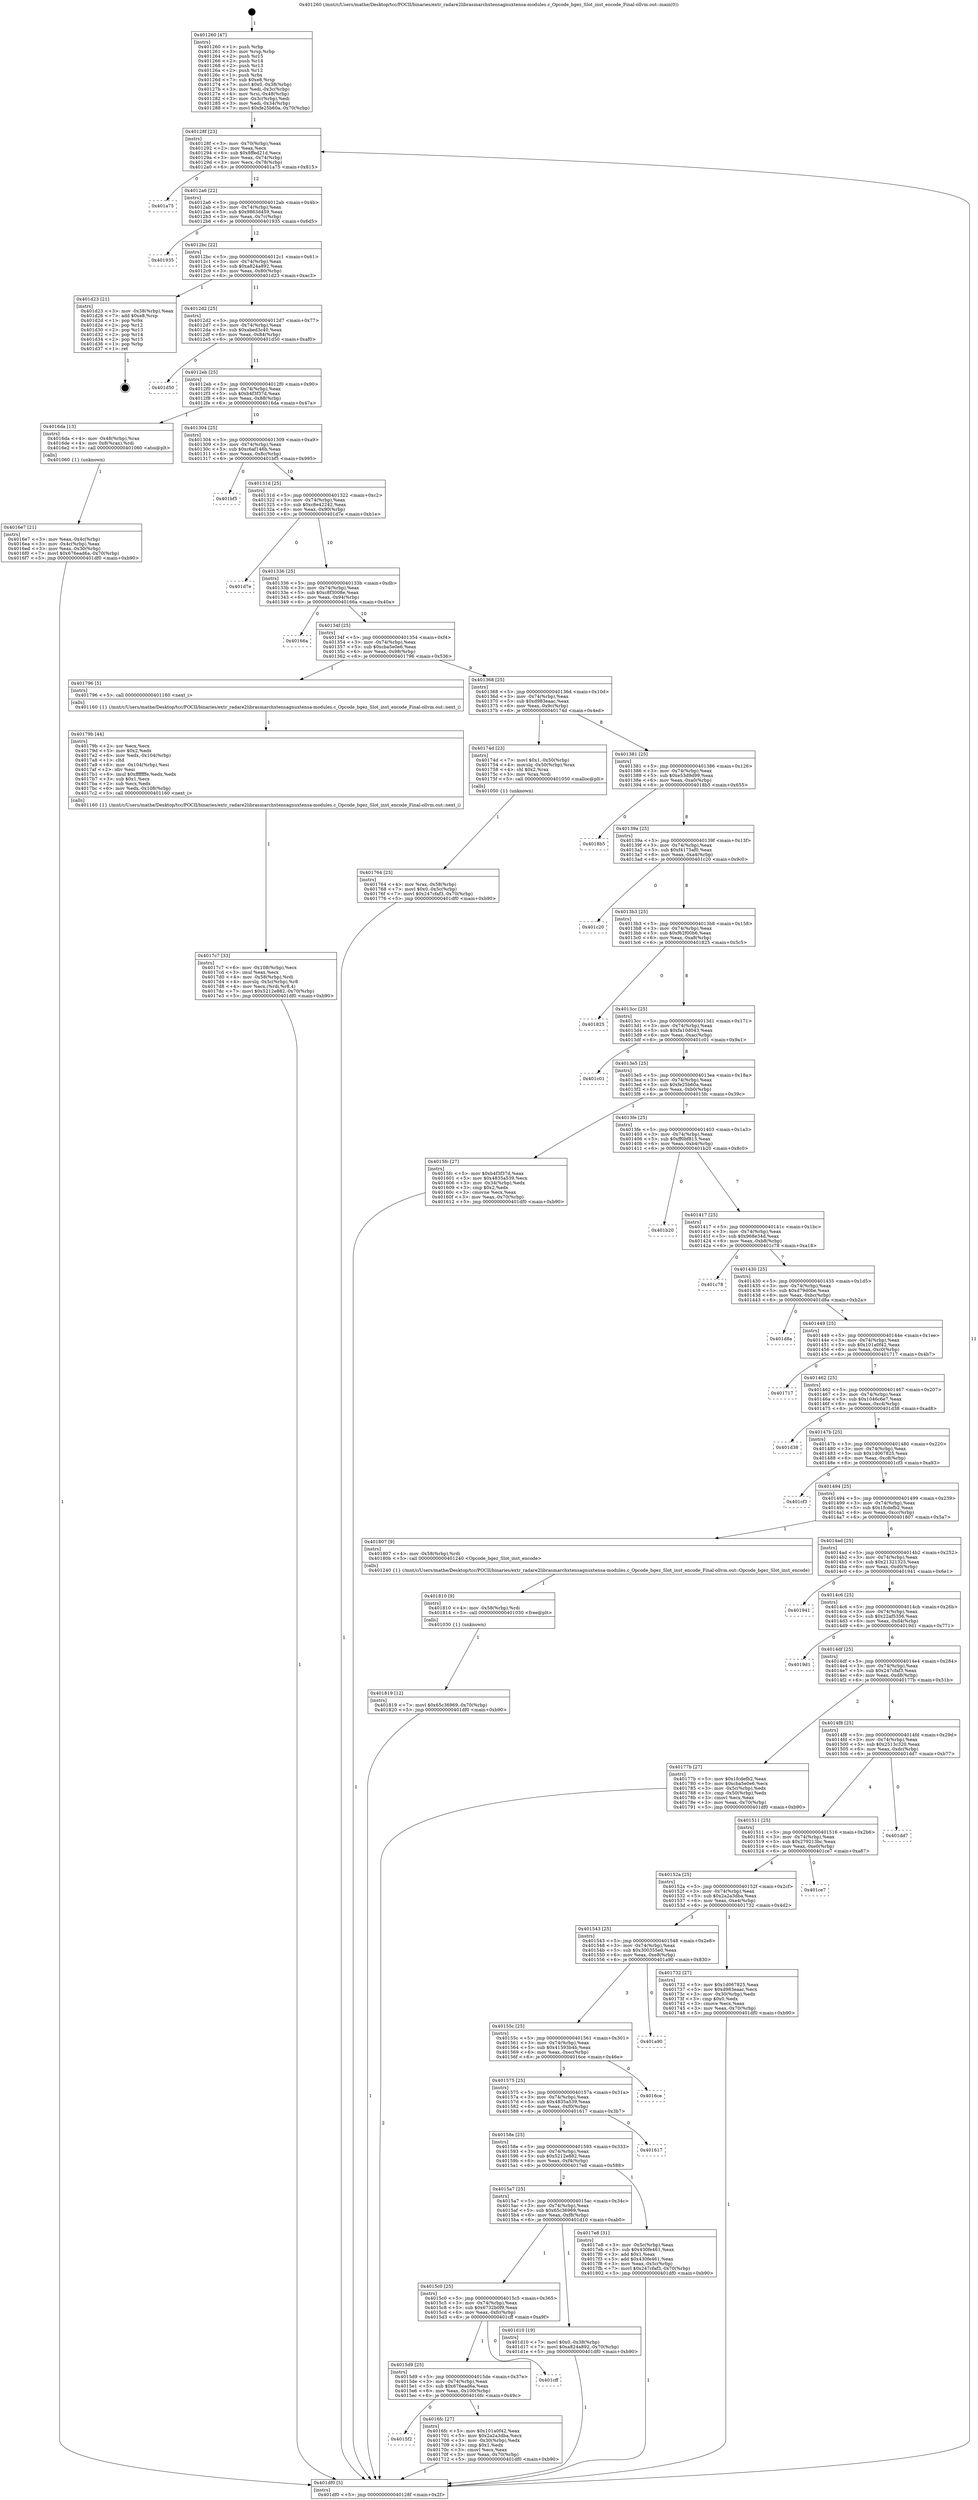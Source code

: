 digraph "0x401260" {
  label = "0x401260 (/mnt/c/Users/mathe/Desktop/tcc/POCII/binaries/extr_radare2librasmarchxtensagnuxtensa-modules.c_Opcode_bgez_Slot_inst_encode_Final-ollvm.out::main(0))"
  labelloc = "t"
  node[shape=record]

  Entry [label="",width=0.3,height=0.3,shape=circle,fillcolor=black,style=filled]
  "0x40128f" [label="{
     0x40128f [23]\l
     | [instrs]\l
     &nbsp;&nbsp;0x40128f \<+3\>: mov -0x70(%rbp),%eax\l
     &nbsp;&nbsp;0x401292 \<+2\>: mov %eax,%ecx\l
     &nbsp;&nbsp;0x401294 \<+6\>: sub $0x8ffed21d,%ecx\l
     &nbsp;&nbsp;0x40129a \<+3\>: mov %eax,-0x74(%rbp)\l
     &nbsp;&nbsp;0x40129d \<+3\>: mov %ecx,-0x78(%rbp)\l
     &nbsp;&nbsp;0x4012a0 \<+6\>: je 0000000000401a75 \<main+0x815\>\l
  }"]
  "0x401a75" [label="{
     0x401a75\l
  }", style=dashed]
  "0x4012a6" [label="{
     0x4012a6 [22]\l
     | [instrs]\l
     &nbsp;&nbsp;0x4012a6 \<+5\>: jmp 00000000004012ab \<main+0x4b\>\l
     &nbsp;&nbsp;0x4012ab \<+3\>: mov -0x74(%rbp),%eax\l
     &nbsp;&nbsp;0x4012ae \<+5\>: sub $0x9863d459,%eax\l
     &nbsp;&nbsp;0x4012b3 \<+3\>: mov %eax,-0x7c(%rbp)\l
     &nbsp;&nbsp;0x4012b6 \<+6\>: je 0000000000401935 \<main+0x6d5\>\l
  }"]
  Exit [label="",width=0.3,height=0.3,shape=circle,fillcolor=black,style=filled,peripheries=2]
  "0x401935" [label="{
     0x401935\l
  }", style=dashed]
  "0x4012bc" [label="{
     0x4012bc [22]\l
     | [instrs]\l
     &nbsp;&nbsp;0x4012bc \<+5\>: jmp 00000000004012c1 \<main+0x61\>\l
     &nbsp;&nbsp;0x4012c1 \<+3\>: mov -0x74(%rbp),%eax\l
     &nbsp;&nbsp;0x4012c4 \<+5\>: sub $0xa824a892,%eax\l
     &nbsp;&nbsp;0x4012c9 \<+3\>: mov %eax,-0x80(%rbp)\l
     &nbsp;&nbsp;0x4012cc \<+6\>: je 0000000000401d23 \<main+0xac3\>\l
  }"]
  "0x401819" [label="{
     0x401819 [12]\l
     | [instrs]\l
     &nbsp;&nbsp;0x401819 \<+7\>: movl $0x65c36969,-0x70(%rbp)\l
     &nbsp;&nbsp;0x401820 \<+5\>: jmp 0000000000401df0 \<main+0xb90\>\l
  }"]
  "0x401d23" [label="{
     0x401d23 [21]\l
     | [instrs]\l
     &nbsp;&nbsp;0x401d23 \<+3\>: mov -0x38(%rbp),%eax\l
     &nbsp;&nbsp;0x401d26 \<+7\>: add $0xe8,%rsp\l
     &nbsp;&nbsp;0x401d2d \<+1\>: pop %rbx\l
     &nbsp;&nbsp;0x401d2e \<+2\>: pop %r12\l
     &nbsp;&nbsp;0x401d30 \<+2\>: pop %r13\l
     &nbsp;&nbsp;0x401d32 \<+2\>: pop %r14\l
     &nbsp;&nbsp;0x401d34 \<+2\>: pop %r15\l
     &nbsp;&nbsp;0x401d36 \<+1\>: pop %rbp\l
     &nbsp;&nbsp;0x401d37 \<+1\>: ret\l
  }"]
  "0x4012d2" [label="{
     0x4012d2 [25]\l
     | [instrs]\l
     &nbsp;&nbsp;0x4012d2 \<+5\>: jmp 00000000004012d7 \<main+0x77\>\l
     &nbsp;&nbsp;0x4012d7 \<+3\>: mov -0x74(%rbp),%eax\l
     &nbsp;&nbsp;0x4012da \<+5\>: sub $0xabed3c40,%eax\l
     &nbsp;&nbsp;0x4012df \<+6\>: mov %eax,-0x84(%rbp)\l
     &nbsp;&nbsp;0x4012e5 \<+6\>: je 0000000000401d50 \<main+0xaf0\>\l
  }"]
  "0x401810" [label="{
     0x401810 [9]\l
     | [instrs]\l
     &nbsp;&nbsp;0x401810 \<+4\>: mov -0x58(%rbp),%rdi\l
     &nbsp;&nbsp;0x401814 \<+5\>: call 0000000000401030 \<free@plt\>\l
     | [calls]\l
     &nbsp;&nbsp;0x401030 \{1\} (unknown)\l
  }"]
  "0x401d50" [label="{
     0x401d50\l
  }", style=dashed]
  "0x4012eb" [label="{
     0x4012eb [25]\l
     | [instrs]\l
     &nbsp;&nbsp;0x4012eb \<+5\>: jmp 00000000004012f0 \<main+0x90\>\l
     &nbsp;&nbsp;0x4012f0 \<+3\>: mov -0x74(%rbp),%eax\l
     &nbsp;&nbsp;0x4012f3 \<+5\>: sub $0xb4f3f37d,%eax\l
     &nbsp;&nbsp;0x4012f8 \<+6\>: mov %eax,-0x88(%rbp)\l
     &nbsp;&nbsp;0x4012fe \<+6\>: je 00000000004016da \<main+0x47a\>\l
  }"]
  "0x4017c7" [label="{
     0x4017c7 [33]\l
     | [instrs]\l
     &nbsp;&nbsp;0x4017c7 \<+6\>: mov -0x108(%rbp),%ecx\l
     &nbsp;&nbsp;0x4017cd \<+3\>: imul %eax,%ecx\l
     &nbsp;&nbsp;0x4017d0 \<+4\>: mov -0x58(%rbp),%rdi\l
     &nbsp;&nbsp;0x4017d4 \<+4\>: movslq -0x5c(%rbp),%r8\l
     &nbsp;&nbsp;0x4017d8 \<+4\>: mov %ecx,(%rdi,%r8,4)\l
     &nbsp;&nbsp;0x4017dc \<+7\>: movl $0x5212e882,-0x70(%rbp)\l
     &nbsp;&nbsp;0x4017e3 \<+5\>: jmp 0000000000401df0 \<main+0xb90\>\l
  }"]
  "0x4016da" [label="{
     0x4016da [13]\l
     | [instrs]\l
     &nbsp;&nbsp;0x4016da \<+4\>: mov -0x48(%rbp),%rax\l
     &nbsp;&nbsp;0x4016de \<+4\>: mov 0x8(%rax),%rdi\l
     &nbsp;&nbsp;0x4016e2 \<+5\>: call 0000000000401060 \<atoi@plt\>\l
     | [calls]\l
     &nbsp;&nbsp;0x401060 \{1\} (unknown)\l
  }"]
  "0x401304" [label="{
     0x401304 [25]\l
     | [instrs]\l
     &nbsp;&nbsp;0x401304 \<+5\>: jmp 0000000000401309 \<main+0xa9\>\l
     &nbsp;&nbsp;0x401309 \<+3\>: mov -0x74(%rbp),%eax\l
     &nbsp;&nbsp;0x40130c \<+5\>: sub $0xc6af146b,%eax\l
     &nbsp;&nbsp;0x401311 \<+6\>: mov %eax,-0x8c(%rbp)\l
     &nbsp;&nbsp;0x401317 \<+6\>: je 0000000000401bf5 \<main+0x995\>\l
  }"]
  "0x40179b" [label="{
     0x40179b [44]\l
     | [instrs]\l
     &nbsp;&nbsp;0x40179b \<+2\>: xor %ecx,%ecx\l
     &nbsp;&nbsp;0x40179d \<+5\>: mov $0x2,%edx\l
     &nbsp;&nbsp;0x4017a2 \<+6\>: mov %edx,-0x104(%rbp)\l
     &nbsp;&nbsp;0x4017a8 \<+1\>: cltd\l
     &nbsp;&nbsp;0x4017a9 \<+6\>: mov -0x104(%rbp),%esi\l
     &nbsp;&nbsp;0x4017af \<+2\>: idiv %esi\l
     &nbsp;&nbsp;0x4017b1 \<+6\>: imul $0xfffffffe,%edx,%edx\l
     &nbsp;&nbsp;0x4017b7 \<+3\>: sub $0x1,%ecx\l
     &nbsp;&nbsp;0x4017ba \<+2\>: sub %ecx,%edx\l
     &nbsp;&nbsp;0x4017bc \<+6\>: mov %edx,-0x108(%rbp)\l
     &nbsp;&nbsp;0x4017c2 \<+5\>: call 0000000000401160 \<next_i\>\l
     | [calls]\l
     &nbsp;&nbsp;0x401160 \{1\} (/mnt/c/Users/mathe/Desktop/tcc/POCII/binaries/extr_radare2librasmarchxtensagnuxtensa-modules.c_Opcode_bgez_Slot_inst_encode_Final-ollvm.out::next_i)\l
  }"]
  "0x401bf5" [label="{
     0x401bf5\l
  }", style=dashed]
  "0x40131d" [label="{
     0x40131d [25]\l
     | [instrs]\l
     &nbsp;&nbsp;0x40131d \<+5\>: jmp 0000000000401322 \<main+0xc2\>\l
     &nbsp;&nbsp;0x401322 \<+3\>: mov -0x74(%rbp),%eax\l
     &nbsp;&nbsp;0x401325 \<+5\>: sub $0xc8e42242,%eax\l
     &nbsp;&nbsp;0x40132a \<+6\>: mov %eax,-0x90(%rbp)\l
     &nbsp;&nbsp;0x401330 \<+6\>: je 0000000000401d7e \<main+0xb1e\>\l
  }"]
  "0x401764" [label="{
     0x401764 [23]\l
     | [instrs]\l
     &nbsp;&nbsp;0x401764 \<+4\>: mov %rax,-0x58(%rbp)\l
     &nbsp;&nbsp;0x401768 \<+7\>: movl $0x0,-0x5c(%rbp)\l
     &nbsp;&nbsp;0x40176f \<+7\>: movl $0x247cfaf3,-0x70(%rbp)\l
     &nbsp;&nbsp;0x401776 \<+5\>: jmp 0000000000401df0 \<main+0xb90\>\l
  }"]
  "0x401d7e" [label="{
     0x401d7e\l
  }", style=dashed]
  "0x401336" [label="{
     0x401336 [25]\l
     | [instrs]\l
     &nbsp;&nbsp;0x401336 \<+5\>: jmp 000000000040133b \<main+0xdb\>\l
     &nbsp;&nbsp;0x40133b \<+3\>: mov -0x74(%rbp),%eax\l
     &nbsp;&nbsp;0x40133e \<+5\>: sub $0xc8f3008e,%eax\l
     &nbsp;&nbsp;0x401343 \<+6\>: mov %eax,-0x94(%rbp)\l
     &nbsp;&nbsp;0x401349 \<+6\>: je 000000000040166a \<main+0x40a\>\l
  }"]
  "0x4015f2" [label="{
     0x4015f2\l
  }", style=dashed]
  "0x40166a" [label="{
     0x40166a\l
  }", style=dashed]
  "0x40134f" [label="{
     0x40134f [25]\l
     | [instrs]\l
     &nbsp;&nbsp;0x40134f \<+5\>: jmp 0000000000401354 \<main+0xf4\>\l
     &nbsp;&nbsp;0x401354 \<+3\>: mov -0x74(%rbp),%eax\l
     &nbsp;&nbsp;0x401357 \<+5\>: sub $0xcba5e0e6,%eax\l
     &nbsp;&nbsp;0x40135c \<+6\>: mov %eax,-0x98(%rbp)\l
     &nbsp;&nbsp;0x401362 \<+6\>: je 0000000000401796 \<main+0x536\>\l
  }"]
  "0x4016fc" [label="{
     0x4016fc [27]\l
     | [instrs]\l
     &nbsp;&nbsp;0x4016fc \<+5\>: mov $0x101a0f42,%eax\l
     &nbsp;&nbsp;0x401701 \<+5\>: mov $0x2a2a3dba,%ecx\l
     &nbsp;&nbsp;0x401706 \<+3\>: mov -0x30(%rbp),%edx\l
     &nbsp;&nbsp;0x401709 \<+3\>: cmp $0x1,%edx\l
     &nbsp;&nbsp;0x40170c \<+3\>: cmovl %ecx,%eax\l
     &nbsp;&nbsp;0x40170f \<+3\>: mov %eax,-0x70(%rbp)\l
     &nbsp;&nbsp;0x401712 \<+5\>: jmp 0000000000401df0 \<main+0xb90\>\l
  }"]
  "0x401796" [label="{
     0x401796 [5]\l
     | [instrs]\l
     &nbsp;&nbsp;0x401796 \<+5\>: call 0000000000401160 \<next_i\>\l
     | [calls]\l
     &nbsp;&nbsp;0x401160 \{1\} (/mnt/c/Users/mathe/Desktop/tcc/POCII/binaries/extr_radare2librasmarchxtensagnuxtensa-modules.c_Opcode_bgez_Slot_inst_encode_Final-ollvm.out::next_i)\l
  }"]
  "0x401368" [label="{
     0x401368 [25]\l
     | [instrs]\l
     &nbsp;&nbsp;0x401368 \<+5\>: jmp 000000000040136d \<main+0x10d\>\l
     &nbsp;&nbsp;0x40136d \<+3\>: mov -0x74(%rbp),%eax\l
     &nbsp;&nbsp;0x401370 \<+5\>: sub $0xd983eaac,%eax\l
     &nbsp;&nbsp;0x401375 \<+6\>: mov %eax,-0x9c(%rbp)\l
     &nbsp;&nbsp;0x40137b \<+6\>: je 000000000040174d \<main+0x4ed\>\l
  }"]
  "0x4015d9" [label="{
     0x4015d9 [25]\l
     | [instrs]\l
     &nbsp;&nbsp;0x4015d9 \<+5\>: jmp 00000000004015de \<main+0x37e\>\l
     &nbsp;&nbsp;0x4015de \<+3\>: mov -0x74(%rbp),%eax\l
     &nbsp;&nbsp;0x4015e1 \<+5\>: sub $0x676ead6a,%eax\l
     &nbsp;&nbsp;0x4015e6 \<+6\>: mov %eax,-0x100(%rbp)\l
     &nbsp;&nbsp;0x4015ec \<+6\>: je 00000000004016fc \<main+0x49c\>\l
  }"]
  "0x40174d" [label="{
     0x40174d [23]\l
     | [instrs]\l
     &nbsp;&nbsp;0x40174d \<+7\>: movl $0x1,-0x50(%rbp)\l
     &nbsp;&nbsp;0x401754 \<+4\>: movslq -0x50(%rbp),%rax\l
     &nbsp;&nbsp;0x401758 \<+4\>: shl $0x2,%rax\l
     &nbsp;&nbsp;0x40175c \<+3\>: mov %rax,%rdi\l
     &nbsp;&nbsp;0x40175f \<+5\>: call 0000000000401050 \<malloc@plt\>\l
     | [calls]\l
     &nbsp;&nbsp;0x401050 \{1\} (unknown)\l
  }"]
  "0x401381" [label="{
     0x401381 [25]\l
     | [instrs]\l
     &nbsp;&nbsp;0x401381 \<+5\>: jmp 0000000000401386 \<main+0x126\>\l
     &nbsp;&nbsp;0x401386 \<+3\>: mov -0x74(%rbp),%eax\l
     &nbsp;&nbsp;0x401389 \<+5\>: sub $0xe53d9d99,%eax\l
     &nbsp;&nbsp;0x40138e \<+6\>: mov %eax,-0xa0(%rbp)\l
     &nbsp;&nbsp;0x401394 \<+6\>: je 00000000004018b5 \<main+0x655\>\l
  }"]
  "0x401cff" [label="{
     0x401cff\l
  }", style=dashed]
  "0x4018b5" [label="{
     0x4018b5\l
  }", style=dashed]
  "0x40139a" [label="{
     0x40139a [25]\l
     | [instrs]\l
     &nbsp;&nbsp;0x40139a \<+5\>: jmp 000000000040139f \<main+0x13f\>\l
     &nbsp;&nbsp;0x40139f \<+3\>: mov -0x74(%rbp),%eax\l
     &nbsp;&nbsp;0x4013a2 \<+5\>: sub $0xf4175af0,%eax\l
     &nbsp;&nbsp;0x4013a7 \<+6\>: mov %eax,-0xa4(%rbp)\l
     &nbsp;&nbsp;0x4013ad \<+6\>: je 0000000000401c20 \<main+0x9c0\>\l
  }"]
  "0x4015c0" [label="{
     0x4015c0 [25]\l
     | [instrs]\l
     &nbsp;&nbsp;0x4015c0 \<+5\>: jmp 00000000004015c5 \<main+0x365\>\l
     &nbsp;&nbsp;0x4015c5 \<+3\>: mov -0x74(%rbp),%eax\l
     &nbsp;&nbsp;0x4015c8 \<+5\>: sub $0x6732b0f9,%eax\l
     &nbsp;&nbsp;0x4015cd \<+6\>: mov %eax,-0xfc(%rbp)\l
     &nbsp;&nbsp;0x4015d3 \<+6\>: je 0000000000401cff \<main+0xa9f\>\l
  }"]
  "0x401c20" [label="{
     0x401c20\l
  }", style=dashed]
  "0x4013b3" [label="{
     0x4013b3 [25]\l
     | [instrs]\l
     &nbsp;&nbsp;0x4013b3 \<+5\>: jmp 00000000004013b8 \<main+0x158\>\l
     &nbsp;&nbsp;0x4013b8 \<+3\>: mov -0x74(%rbp),%eax\l
     &nbsp;&nbsp;0x4013bb \<+5\>: sub $0xf62f00b6,%eax\l
     &nbsp;&nbsp;0x4013c0 \<+6\>: mov %eax,-0xa8(%rbp)\l
     &nbsp;&nbsp;0x4013c6 \<+6\>: je 0000000000401825 \<main+0x5c5\>\l
  }"]
  "0x401d10" [label="{
     0x401d10 [19]\l
     | [instrs]\l
     &nbsp;&nbsp;0x401d10 \<+7\>: movl $0x0,-0x38(%rbp)\l
     &nbsp;&nbsp;0x401d17 \<+7\>: movl $0xa824a892,-0x70(%rbp)\l
     &nbsp;&nbsp;0x401d1e \<+5\>: jmp 0000000000401df0 \<main+0xb90\>\l
  }"]
  "0x401825" [label="{
     0x401825\l
  }", style=dashed]
  "0x4013cc" [label="{
     0x4013cc [25]\l
     | [instrs]\l
     &nbsp;&nbsp;0x4013cc \<+5\>: jmp 00000000004013d1 \<main+0x171\>\l
     &nbsp;&nbsp;0x4013d1 \<+3\>: mov -0x74(%rbp),%eax\l
     &nbsp;&nbsp;0x4013d4 \<+5\>: sub $0xfa10d043,%eax\l
     &nbsp;&nbsp;0x4013d9 \<+6\>: mov %eax,-0xac(%rbp)\l
     &nbsp;&nbsp;0x4013df \<+6\>: je 0000000000401c01 \<main+0x9a1\>\l
  }"]
  "0x4015a7" [label="{
     0x4015a7 [25]\l
     | [instrs]\l
     &nbsp;&nbsp;0x4015a7 \<+5\>: jmp 00000000004015ac \<main+0x34c\>\l
     &nbsp;&nbsp;0x4015ac \<+3\>: mov -0x74(%rbp),%eax\l
     &nbsp;&nbsp;0x4015af \<+5\>: sub $0x65c36969,%eax\l
     &nbsp;&nbsp;0x4015b4 \<+6\>: mov %eax,-0xf8(%rbp)\l
     &nbsp;&nbsp;0x4015ba \<+6\>: je 0000000000401d10 \<main+0xab0\>\l
  }"]
  "0x401c01" [label="{
     0x401c01\l
  }", style=dashed]
  "0x4013e5" [label="{
     0x4013e5 [25]\l
     | [instrs]\l
     &nbsp;&nbsp;0x4013e5 \<+5\>: jmp 00000000004013ea \<main+0x18a\>\l
     &nbsp;&nbsp;0x4013ea \<+3\>: mov -0x74(%rbp),%eax\l
     &nbsp;&nbsp;0x4013ed \<+5\>: sub $0xfe25b60a,%eax\l
     &nbsp;&nbsp;0x4013f2 \<+6\>: mov %eax,-0xb0(%rbp)\l
     &nbsp;&nbsp;0x4013f8 \<+6\>: je 00000000004015fc \<main+0x39c\>\l
  }"]
  "0x4017e8" [label="{
     0x4017e8 [31]\l
     | [instrs]\l
     &nbsp;&nbsp;0x4017e8 \<+3\>: mov -0x5c(%rbp),%eax\l
     &nbsp;&nbsp;0x4017eb \<+5\>: sub $0x430fe461,%eax\l
     &nbsp;&nbsp;0x4017f0 \<+3\>: add $0x1,%eax\l
     &nbsp;&nbsp;0x4017f3 \<+5\>: add $0x430fe461,%eax\l
     &nbsp;&nbsp;0x4017f8 \<+3\>: mov %eax,-0x5c(%rbp)\l
     &nbsp;&nbsp;0x4017fb \<+7\>: movl $0x247cfaf3,-0x70(%rbp)\l
     &nbsp;&nbsp;0x401802 \<+5\>: jmp 0000000000401df0 \<main+0xb90\>\l
  }"]
  "0x4015fc" [label="{
     0x4015fc [27]\l
     | [instrs]\l
     &nbsp;&nbsp;0x4015fc \<+5\>: mov $0xb4f3f37d,%eax\l
     &nbsp;&nbsp;0x401601 \<+5\>: mov $0x4835a539,%ecx\l
     &nbsp;&nbsp;0x401606 \<+3\>: mov -0x34(%rbp),%edx\l
     &nbsp;&nbsp;0x401609 \<+3\>: cmp $0x2,%edx\l
     &nbsp;&nbsp;0x40160c \<+3\>: cmovne %ecx,%eax\l
     &nbsp;&nbsp;0x40160f \<+3\>: mov %eax,-0x70(%rbp)\l
     &nbsp;&nbsp;0x401612 \<+5\>: jmp 0000000000401df0 \<main+0xb90\>\l
  }"]
  "0x4013fe" [label="{
     0x4013fe [25]\l
     | [instrs]\l
     &nbsp;&nbsp;0x4013fe \<+5\>: jmp 0000000000401403 \<main+0x1a3\>\l
     &nbsp;&nbsp;0x401403 \<+3\>: mov -0x74(%rbp),%eax\l
     &nbsp;&nbsp;0x401406 \<+5\>: sub $0xff0bf815,%eax\l
     &nbsp;&nbsp;0x40140b \<+6\>: mov %eax,-0xb4(%rbp)\l
     &nbsp;&nbsp;0x401411 \<+6\>: je 0000000000401b20 \<main+0x8c0\>\l
  }"]
  "0x401df0" [label="{
     0x401df0 [5]\l
     | [instrs]\l
     &nbsp;&nbsp;0x401df0 \<+5\>: jmp 000000000040128f \<main+0x2f\>\l
  }"]
  "0x401260" [label="{
     0x401260 [47]\l
     | [instrs]\l
     &nbsp;&nbsp;0x401260 \<+1\>: push %rbp\l
     &nbsp;&nbsp;0x401261 \<+3\>: mov %rsp,%rbp\l
     &nbsp;&nbsp;0x401264 \<+2\>: push %r15\l
     &nbsp;&nbsp;0x401266 \<+2\>: push %r14\l
     &nbsp;&nbsp;0x401268 \<+2\>: push %r13\l
     &nbsp;&nbsp;0x40126a \<+2\>: push %r12\l
     &nbsp;&nbsp;0x40126c \<+1\>: push %rbx\l
     &nbsp;&nbsp;0x40126d \<+7\>: sub $0xe8,%rsp\l
     &nbsp;&nbsp;0x401274 \<+7\>: movl $0x0,-0x38(%rbp)\l
     &nbsp;&nbsp;0x40127b \<+3\>: mov %edi,-0x3c(%rbp)\l
     &nbsp;&nbsp;0x40127e \<+4\>: mov %rsi,-0x48(%rbp)\l
     &nbsp;&nbsp;0x401282 \<+3\>: mov -0x3c(%rbp),%edi\l
     &nbsp;&nbsp;0x401285 \<+3\>: mov %edi,-0x34(%rbp)\l
     &nbsp;&nbsp;0x401288 \<+7\>: movl $0xfe25b60a,-0x70(%rbp)\l
  }"]
  "0x4016e7" [label="{
     0x4016e7 [21]\l
     | [instrs]\l
     &nbsp;&nbsp;0x4016e7 \<+3\>: mov %eax,-0x4c(%rbp)\l
     &nbsp;&nbsp;0x4016ea \<+3\>: mov -0x4c(%rbp),%eax\l
     &nbsp;&nbsp;0x4016ed \<+3\>: mov %eax,-0x30(%rbp)\l
     &nbsp;&nbsp;0x4016f0 \<+7\>: movl $0x676ead6a,-0x70(%rbp)\l
     &nbsp;&nbsp;0x4016f7 \<+5\>: jmp 0000000000401df0 \<main+0xb90\>\l
  }"]
  "0x40158e" [label="{
     0x40158e [25]\l
     | [instrs]\l
     &nbsp;&nbsp;0x40158e \<+5\>: jmp 0000000000401593 \<main+0x333\>\l
     &nbsp;&nbsp;0x401593 \<+3\>: mov -0x74(%rbp),%eax\l
     &nbsp;&nbsp;0x401596 \<+5\>: sub $0x5212e882,%eax\l
     &nbsp;&nbsp;0x40159b \<+6\>: mov %eax,-0xf4(%rbp)\l
     &nbsp;&nbsp;0x4015a1 \<+6\>: je 00000000004017e8 \<main+0x588\>\l
  }"]
  "0x401b20" [label="{
     0x401b20\l
  }", style=dashed]
  "0x401417" [label="{
     0x401417 [25]\l
     | [instrs]\l
     &nbsp;&nbsp;0x401417 \<+5\>: jmp 000000000040141c \<main+0x1bc\>\l
     &nbsp;&nbsp;0x40141c \<+3\>: mov -0x74(%rbp),%eax\l
     &nbsp;&nbsp;0x40141f \<+5\>: sub $0x968e34d,%eax\l
     &nbsp;&nbsp;0x401424 \<+6\>: mov %eax,-0xb8(%rbp)\l
     &nbsp;&nbsp;0x40142a \<+6\>: je 0000000000401c78 \<main+0xa18\>\l
  }"]
  "0x401617" [label="{
     0x401617\l
  }", style=dashed]
  "0x401c78" [label="{
     0x401c78\l
  }", style=dashed]
  "0x401430" [label="{
     0x401430 [25]\l
     | [instrs]\l
     &nbsp;&nbsp;0x401430 \<+5\>: jmp 0000000000401435 \<main+0x1d5\>\l
     &nbsp;&nbsp;0x401435 \<+3\>: mov -0x74(%rbp),%eax\l
     &nbsp;&nbsp;0x401438 \<+5\>: sub $0xd79d0be,%eax\l
     &nbsp;&nbsp;0x40143d \<+6\>: mov %eax,-0xbc(%rbp)\l
     &nbsp;&nbsp;0x401443 \<+6\>: je 0000000000401d8a \<main+0xb2a\>\l
  }"]
  "0x401575" [label="{
     0x401575 [25]\l
     | [instrs]\l
     &nbsp;&nbsp;0x401575 \<+5\>: jmp 000000000040157a \<main+0x31a\>\l
     &nbsp;&nbsp;0x40157a \<+3\>: mov -0x74(%rbp),%eax\l
     &nbsp;&nbsp;0x40157d \<+5\>: sub $0x4835a539,%eax\l
     &nbsp;&nbsp;0x401582 \<+6\>: mov %eax,-0xf0(%rbp)\l
     &nbsp;&nbsp;0x401588 \<+6\>: je 0000000000401617 \<main+0x3b7\>\l
  }"]
  "0x401d8a" [label="{
     0x401d8a\l
  }", style=dashed]
  "0x401449" [label="{
     0x401449 [25]\l
     | [instrs]\l
     &nbsp;&nbsp;0x401449 \<+5\>: jmp 000000000040144e \<main+0x1ee\>\l
     &nbsp;&nbsp;0x40144e \<+3\>: mov -0x74(%rbp),%eax\l
     &nbsp;&nbsp;0x401451 \<+5\>: sub $0x101a0f42,%eax\l
     &nbsp;&nbsp;0x401456 \<+6\>: mov %eax,-0xc0(%rbp)\l
     &nbsp;&nbsp;0x40145c \<+6\>: je 0000000000401717 \<main+0x4b7\>\l
  }"]
  "0x4016ce" [label="{
     0x4016ce\l
  }", style=dashed]
  "0x401717" [label="{
     0x401717\l
  }", style=dashed]
  "0x401462" [label="{
     0x401462 [25]\l
     | [instrs]\l
     &nbsp;&nbsp;0x401462 \<+5\>: jmp 0000000000401467 \<main+0x207\>\l
     &nbsp;&nbsp;0x401467 \<+3\>: mov -0x74(%rbp),%eax\l
     &nbsp;&nbsp;0x40146a \<+5\>: sub $0x1046c6e7,%eax\l
     &nbsp;&nbsp;0x40146f \<+6\>: mov %eax,-0xc4(%rbp)\l
     &nbsp;&nbsp;0x401475 \<+6\>: je 0000000000401d38 \<main+0xad8\>\l
  }"]
  "0x40155c" [label="{
     0x40155c [25]\l
     | [instrs]\l
     &nbsp;&nbsp;0x40155c \<+5\>: jmp 0000000000401561 \<main+0x301\>\l
     &nbsp;&nbsp;0x401561 \<+3\>: mov -0x74(%rbp),%eax\l
     &nbsp;&nbsp;0x401564 \<+5\>: sub $0x41593b4b,%eax\l
     &nbsp;&nbsp;0x401569 \<+6\>: mov %eax,-0xec(%rbp)\l
     &nbsp;&nbsp;0x40156f \<+6\>: je 00000000004016ce \<main+0x46e\>\l
  }"]
  "0x401d38" [label="{
     0x401d38\l
  }", style=dashed]
  "0x40147b" [label="{
     0x40147b [25]\l
     | [instrs]\l
     &nbsp;&nbsp;0x40147b \<+5\>: jmp 0000000000401480 \<main+0x220\>\l
     &nbsp;&nbsp;0x401480 \<+3\>: mov -0x74(%rbp),%eax\l
     &nbsp;&nbsp;0x401483 \<+5\>: sub $0x1d067825,%eax\l
     &nbsp;&nbsp;0x401488 \<+6\>: mov %eax,-0xc8(%rbp)\l
     &nbsp;&nbsp;0x40148e \<+6\>: je 0000000000401cf3 \<main+0xa93\>\l
  }"]
  "0x401a90" [label="{
     0x401a90\l
  }", style=dashed]
  "0x401cf3" [label="{
     0x401cf3\l
  }", style=dashed]
  "0x401494" [label="{
     0x401494 [25]\l
     | [instrs]\l
     &nbsp;&nbsp;0x401494 \<+5\>: jmp 0000000000401499 \<main+0x239\>\l
     &nbsp;&nbsp;0x401499 \<+3\>: mov -0x74(%rbp),%eax\l
     &nbsp;&nbsp;0x40149c \<+5\>: sub $0x1fcdefb2,%eax\l
     &nbsp;&nbsp;0x4014a1 \<+6\>: mov %eax,-0xcc(%rbp)\l
     &nbsp;&nbsp;0x4014a7 \<+6\>: je 0000000000401807 \<main+0x5a7\>\l
  }"]
  "0x401543" [label="{
     0x401543 [25]\l
     | [instrs]\l
     &nbsp;&nbsp;0x401543 \<+5\>: jmp 0000000000401548 \<main+0x2e8\>\l
     &nbsp;&nbsp;0x401548 \<+3\>: mov -0x74(%rbp),%eax\l
     &nbsp;&nbsp;0x40154b \<+5\>: sub $0x300355e0,%eax\l
     &nbsp;&nbsp;0x401550 \<+6\>: mov %eax,-0xe8(%rbp)\l
     &nbsp;&nbsp;0x401556 \<+6\>: je 0000000000401a90 \<main+0x830\>\l
  }"]
  "0x401807" [label="{
     0x401807 [9]\l
     | [instrs]\l
     &nbsp;&nbsp;0x401807 \<+4\>: mov -0x58(%rbp),%rdi\l
     &nbsp;&nbsp;0x40180b \<+5\>: call 0000000000401240 \<Opcode_bgez_Slot_inst_encode\>\l
     | [calls]\l
     &nbsp;&nbsp;0x401240 \{1\} (/mnt/c/Users/mathe/Desktop/tcc/POCII/binaries/extr_radare2librasmarchxtensagnuxtensa-modules.c_Opcode_bgez_Slot_inst_encode_Final-ollvm.out::Opcode_bgez_Slot_inst_encode)\l
  }"]
  "0x4014ad" [label="{
     0x4014ad [25]\l
     | [instrs]\l
     &nbsp;&nbsp;0x4014ad \<+5\>: jmp 00000000004014b2 \<main+0x252\>\l
     &nbsp;&nbsp;0x4014b2 \<+3\>: mov -0x74(%rbp),%eax\l
     &nbsp;&nbsp;0x4014b5 \<+5\>: sub $0x21321325,%eax\l
     &nbsp;&nbsp;0x4014ba \<+6\>: mov %eax,-0xd0(%rbp)\l
     &nbsp;&nbsp;0x4014c0 \<+6\>: je 0000000000401941 \<main+0x6e1\>\l
  }"]
  "0x401732" [label="{
     0x401732 [27]\l
     | [instrs]\l
     &nbsp;&nbsp;0x401732 \<+5\>: mov $0x1d067825,%eax\l
     &nbsp;&nbsp;0x401737 \<+5\>: mov $0xd983eaac,%ecx\l
     &nbsp;&nbsp;0x40173c \<+3\>: mov -0x30(%rbp),%edx\l
     &nbsp;&nbsp;0x40173f \<+3\>: cmp $0x0,%edx\l
     &nbsp;&nbsp;0x401742 \<+3\>: cmove %ecx,%eax\l
     &nbsp;&nbsp;0x401745 \<+3\>: mov %eax,-0x70(%rbp)\l
     &nbsp;&nbsp;0x401748 \<+5\>: jmp 0000000000401df0 \<main+0xb90\>\l
  }"]
  "0x401941" [label="{
     0x401941\l
  }", style=dashed]
  "0x4014c6" [label="{
     0x4014c6 [25]\l
     | [instrs]\l
     &nbsp;&nbsp;0x4014c6 \<+5\>: jmp 00000000004014cb \<main+0x26b\>\l
     &nbsp;&nbsp;0x4014cb \<+3\>: mov -0x74(%rbp),%eax\l
     &nbsp;&nbsp;0x4014ce \<+5\>: sub $0x22af5356,%eax\l
     &nbsp;&nbsp;0x4014d3 \<+6\>: mov %eax,-0xd4(%rbp)\l
     &nbsp;&nbsp;0x4014d9 \<+6\>: je 00000000004019d1 \<main+0x771\>\l
  }"]
  "0x40152a" [label="{
     0x40152a [25]\l
     | [instrs]\l
     &nbsp;&nbsp;0x40152a \<+5\>: jmp 000000000040152f \<main+0x2cf\>\l
     &nbsp;&nbsp;0x40152f \<+3\>: mov -0x74(%rbp),%eax\l
     &nbsp;&nbsp;0x401532 \<+5\>: sub $0x2a2a3dba,%eax\l
     &nbsp;&nbsp;0x401537 \<+6\>: mov %eax,-0xe4(%rbp)\l
     &nbsp;&nbsp;0x40153d \<+6\>: je 0000000000401732 \<main+0x4d2\>\l
  }"]
  "0x4019d1" [label="{
     0x4019d1\l
  }", style=dashed]
  "0x4014df" [label="{
     0x4014df [25]\l
     | [instrs]\l
     &nbsp;&nbsp;0x4014df \<+5\>: jmp 00000000004014e4 \<main+0x284\>\l
     &nbsp;&nbsp;0x4014e4 \<+3\>: mov -0x74(%rbp),%eax\l
     &nbsp;&nbsp;0x4014e7 \<+5\>: sub $0x247cfaf3,%eax\l
     &nbsp;&nbsp;0x4014ec \<+6\>: mov %eax,-0xd8(%rbp)\l
     &nbsp;&nbsp;0x4014f2 \<+6\>: je 000000000040177b \<main+0x51b\>\l
  }"]
  "0x401ce7" [label="{
     0x401ce7\l
  }", style=dashed]
  "0x40177b" [label="{
     0x40177b [27]\l
     | [instrs]\l
     &nbsp;&nbsp;0x40177b \<+5\>: mov $0x1fcdefb2,%eax\l
     &nbsp;&nbsp;0x401780 \<+5\>: mov $0xcba5e0e6,%ecx\l
     &nbsp;&nbsp;0x401785 \<+3\>: mov -0x5c(%rbp),%edx\l
     &nbsp;&nbsp;0x401788 \<+3\>: cmp -0x50(%rbp),%edx\l
     &nbsp;&nbsp;0x40178b \<+3\>: cmovl %ecx,%eax\l
     &nbsp;&nbsp;0x40178e \<+3\>: mov %eax,-0x70(%rbp)\l
     &nbsp;&nbsp;0x401791 \<+5\>: jmp 0000000000401df0 \<main+0xb90\>\l
  }"]
  "0x4014f8" [label="{
     0x4014f8 [25]\l
     | [instrs]\l
     &nbsp;&nbsp;0x4014f8 \<+5\>: jmp 00000000004014fd \<main+0x29d\>\l
     &nbsp;&nbsp;0x4014fd \<+3\>: mov -0x74(%rbp),%eax\l
     &nbsp;&nbsp;0x401500 \<+5\>: sub $0x2513c320,%eax\l
     &nbsp;&nbsp;0x401505 \<+6\>: mov %eax,-0xdc(%rbp)\l
     &nbsp;&nbsp;0x40150b \<+6\>: je 0000000000401dd7 \<main+0xb77\>\l
  }"]
  "0x401511" [label="{
     0x401511 [25]\l
     | [instrs]\l
     &nbsp;&nbsp;0x401511 \<+5\>: jmp 0000000000401516 \<main+0x2b6\>\l
     &nbsp;&nbsp;0x401516 \<+3\>: mov -0x74(%rbp),%eax\l
     &nbsp;&nbsp;0x401519 \<+5\>: sub $0x279213bc,%eax\l
     &nbsp;&nbsp;0x40151e \<+6\>: mov %eax,-0xe0(%rbp)\l
     &nbsp;&nbsp;0x401524 \<+6\>: je 0000000000401ce7 \<main+0xa87\>\l
  }"]
  "0x401dd7" [label="{
     0x401dd7\l
  }", style=dashed]
  Entry -> "0x401260" [label=" 1"]
  "0x40128f" -> "0x401a75" [label=" 0"]
  "0x40128f" -> "0x4012a6" [label=" 12"]
  "0x401d23" -> Exit [label=" 1"]
  "0x4012a6" -> "0x401935" [label=" 0"]
  "0x4012a6" -> "0x4012bc" [label=" 12"]
  "0x401d10" -> "0x401df0" [label=" 1"]
  "0x4012bc" -> "0x401d23" [label=" 1"]
  "0x4012bc" -> "0x4012d2" [label=" 11"]
  "0x401819" -> "0x401df0" [label=" 1"]
  "0x4012d2" -> "0x401d50" [label=" 0"]
  "0x4012d2" -> "0x4012eb" [label=" 11"]
  "0x401810" -> "0x401819" [label=" 1"]
  "0x4012eb" -> "0x4016da" [label=" 1"]
  "0x4012eb" -> "0x401304" [label=" 10"]
  "0x401807" -> "0x401810" [label=" 1"]
  "0x401304" -> "0x401bf5" [label=" 0"]
  "0x401304" -> "0x40131d" [label=" 10"]
  "0x4017e8" -> "0x401df0" [label=" 1"]
  "0x40131d" -> "0x401d7e" [label=" 0"]
  "0x40131d" -> "0x401336" [label=" 10"]
  "0x4017c7" -> "0x401df0" [label=" 1"]
  "0x401336" -> "0x40166a" [label=" 0"]
  "0x401336" -> "0x40134f" [label=" 10"]
  "0x40179b" -> "0x4017c7" [label=" 1"]
  "0x40134f" -> "0x401796" [label=" 1"]
  "0x40134f" -> "0x401368" [label=" 9"]
  "0x401796" -> "0x40179b" [label=" 1"]
  "0x401368" -> "0x40174d" [label=" 1"]
  "0x401368" -> "0x401381" [label=" 8"]
  "0x401764" -> "0x401df0" [label=" 1"]
  "0x401381" -> "0x4018b5" [label=" 0"]
  "0x401381" -> "0x40139a" [label=" 8"]
  "0x40174d" -> "0x401764" [label=" 1"]
  "0x40139a" -> "0x401c20" [label=" 0"]
  "0x40139a" -> "0x4013b3" [label=" 8"]
  "0x4016fc" -> "0x401df0" [label=" 1"]
  "0x4013b3" -> "0x401825" [label=" 0"]
  "0x4013b3" -> "0x4013cc" [label=" 8"]
  "0x4015d9" -> "0x4015f2" [label=" 0"]
  "0x4013cc" -> "0x401c01" [label=" 0"]
  "0x4013cc" -> "0x4013e5" [label=" 8"]
  "0x40177b" -> "0x401df0" [label=" 2"]
  "0x4013e5" -> "0x4015fc" [label=" 1"]
  "0x4013e5" -> "0x4013fe" [label=" 7"]
  "0x4015fc" -> "0x401df0" [label=" 1"]
  "0x401260" -> "0x40128f" [label=" 1"]
  "0x401df0" -> "0x40128f" [label=" 11"]
  "0x4016da" -> "0x4016e7" [label=" 1"]
  "0x4016e7" -> "0x401df0" [label=" 1"]
  "0x4015c0" -> "0x4015d9" [label=" 1"]
  "0x4013fe" -> "0x401b20" [label=" 0"]
  "0x4013fe" -> "0x401417" [label=" 7"]
  "0x401732" -> "0x401df0" [label=" 1"]
  "0x401417" -> "0x401c78" [label=" 0"]
  "0x401417" -> "0x401430" [label=" 7"]
  "0x4015a7" -> "0x4015c0" [label=" 1"]
  "0x401430" -> "0x401d8a" [label=" 0"]
  "0x401430" -> "0x401449" [label=" 7"]
  "0x4015d9" -> "0x4016fc" [label=" 1"]
  "0x401449" -> "0x401717" [label=" 0"]
  "0x401449" -> "0x401462" [label=" 7"]
  "0x40158e" -> "0x4015a7" [label=" 2"]
  "0x401462" -> "0x401d38" [label=" 0"]
  "0x401462" -> "0x40147b" [label=" 7"]
  "0x4015c0" -> "0x401cff" [label=" 0"]
  "0x40147b" -> "0x401cf3" [label=" 0"]
  "0x40147b" -> "0x401494" [label=" 7"]
  "0x401575" -> "0x40158e" [label=" 3"]
  "0x401494" -> "0x401807" [label=" 1"]
  "0x401494" -> "0x4014ad" [label=" 6"]
  "0x4015a7" -> "0x401d10" [label=" 1"]
  "0x4014ad" -> "0x401941" [label=" 0"]
  "0x4014ad" -> "0x4014c6" [label=" 6"]
  "0x40155c" -> "0x401575" [label=" 3"]
  "0x4014c6" -> "0x4019d1" [label=" 0"]
  "0x4014c6" -> "0x4014df" [label=" 6"]
  "0x40158e" -> "0x4017e8" [label=" 1"]
  "0x4014df" -> "0x40177b" [label=" 2"]
  "0x4014df" -> "0x4014f8" [label=" 4"]
  "0x401543" -> "0x40155c" [label=" 3"]
  "0x4014f8" -> "0x401dd7" [label=" 0"]
  "0x4014f8" -> "0x401511" [label=" 4"]
  "0x401543" -> "0x401a90" [label=" 0"]
  "0x401511" -> "0x401ce7" [label=" 0"]
  "0x401511" -> "0x40152a" [label=" 4"]
  "0x40155c" -> "0x4016ce" [label=" 0"]
  "0x40152a" -> "0x401732" [label=" 1"]
  "0x40152a" -> "0x401543" [label=" 3"]
  "0x401575" -> "0x401617" [label=" 0"]
}
